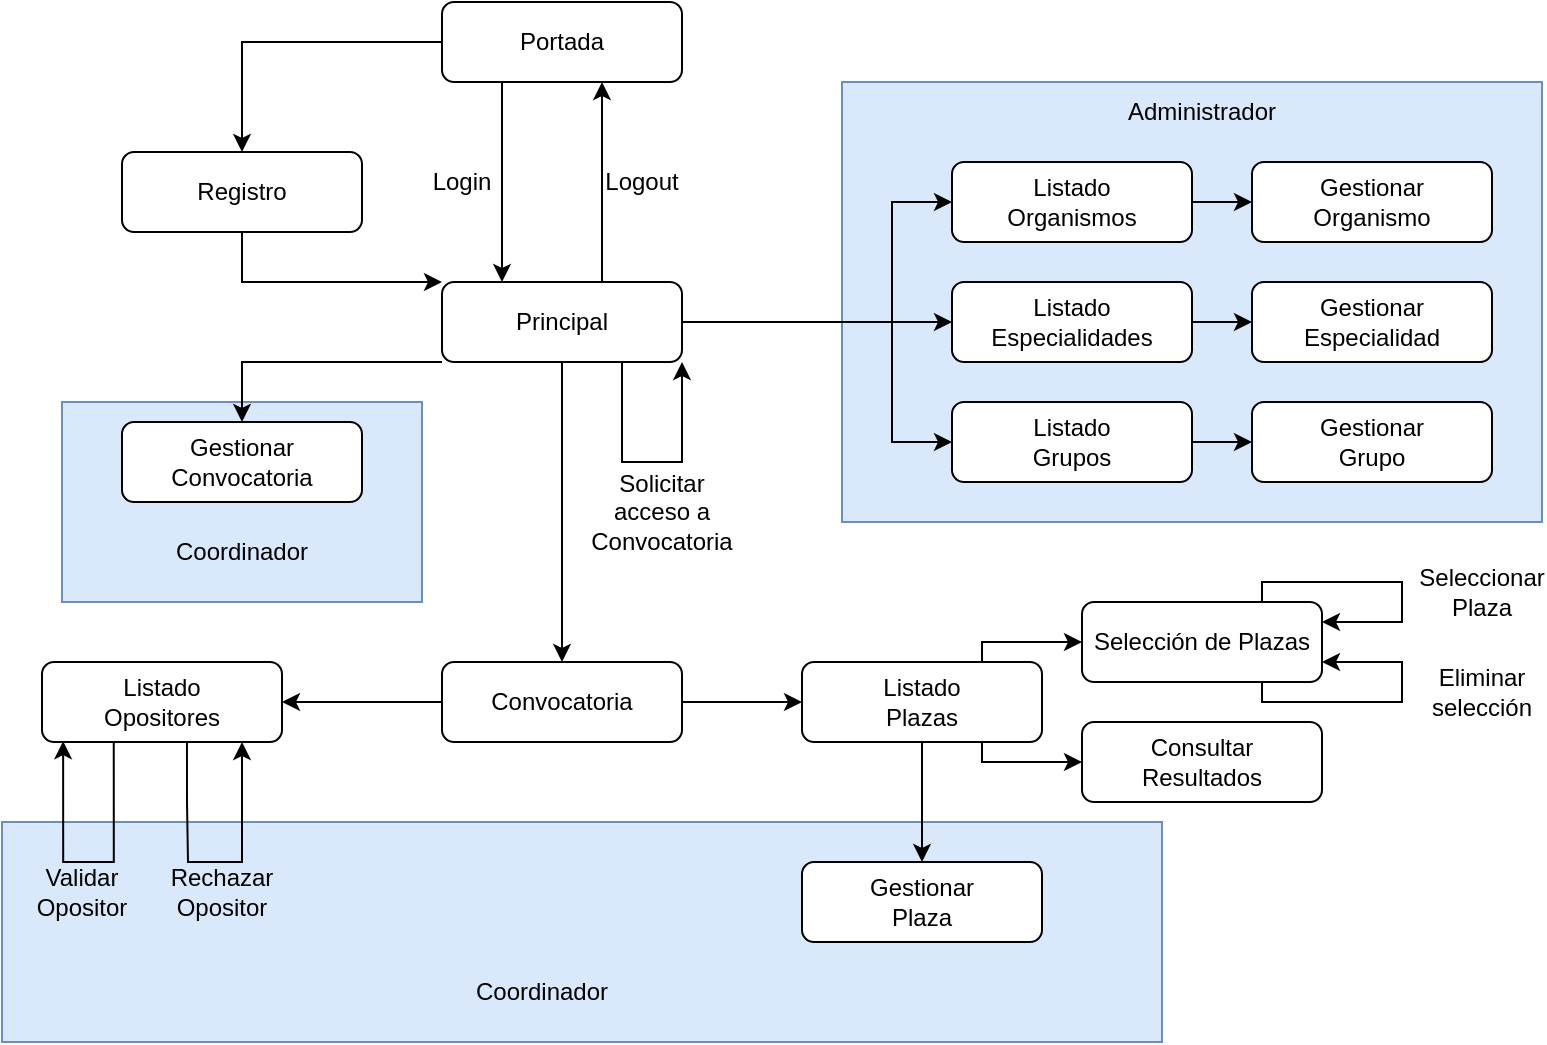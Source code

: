 <mxfile version="18.0.1" type="github">
  <diagram id="C5RBs43oDa-KdzZeNtuy" name="Page-1">
    <mxGraphModel dx="1422" dy="752" grid="1" gridSize="10" guides="1" tooltips="1" connect="1" arrows="1" fold="1" page="1" pageScale="1" pageWidth="827" pageHeight="1169" math="0" shadow="0">
      <root>
        <mxCell id="WIyWlLk6GJQsqaUBKTNV-0" />
        <mxCell id="WIyWlLk6GJQsqaUBKTNV-1" parent="WIyWlLk6GJQsqaUBKTNV-0" />
        <mxCell id="y31cm-2K5V9dVgdJCUjz-46" value="" style="rounded=0;whiteSpace=wrap;html=1;fillColor=#DAE8FC;strokeColor=#6c8ebf;" parent="WIyWlLk6GJQsqaUBKTNV-1" vertex="1">
          <mxGeometry x="80" y="230" width="180" height="100" as="geometry" />
        </mxCell>
        <mxCell id="y31cm-2K5V9dVgdJCUjz-44" value="" style="rounded=0;whiteSpace=wrap;html=1;fillColor=#DAE8FC;strokeColor=#6c8ebf;" parent="WIyWlLk6GJQsqaUBKTNV-1" vertex="1">
          <mxGeometry x="50" y="440" width="580" height="110" as="geometry" />
        </mxCell>
        <mxCell id="y31cm-2K5V9dVgdJCUjz-28" value="" style="rounded=0;whiteSpace=wrap;html=1;fillColor=#DAE8FC;strokeColor=#6c8ebf;" parent="WIyWlLk6GJQsqaUBKTNV-1" vertex="1">
          <mxGeometry x="470" y="70" width="350" height="220" as="geometry" />
        </mxCell>
        <mxCell id="y31cm-2K5V9dVgdJCUjz-13" style="edgeStyle=orthogonalEdgeStyle;rounded=0;orthogonalLoop=1;jettySize=auto;html=1;" parent="WIyWlLk6GJQsqaUBKTNV-1" source="WIyWlLk6GJQsqaUBKTNV-3" target="WIyWlLk6GJQsqaUBKTNV-7" edge="1">
          <mxGeometry relative="1" as="geometry" />
        </mxCell>
        <mxCell id="y31cm-2K5V9dVgdJCUjz-14" style="edgeStyle=orthogonalEdgeStyle;rounded=0;orthogonalLoop=1;jettySize=auto;html=1;exitX=0.25;exitY=1;exitDx=0;exitDy=0;entryX=0.25;entryY=0;entryDx=0;entryDy=0;" parent="WIyWlLk6GJQsqaUBKTNV-1" source="WIyWlLk6GJQsqaUBKTNV-3" target="WIyWlLk6GJQsqaUBKTNV-12" edge="1">
          <mxGeometry relative="1" as="geometry">
            <Array as="points">
              <mxPoint x="300" y="80" />
              <mxPoint x="300" y="80" />
            </Array>
          </mxGeometry>
        </mxCell>
        <mxCell id="WIyWlLk6GJQsqaUBKTNV-3" value="Portada" style="rounded=1;whiteSpace=wrap;html=1;fontSize=12;glass=0;strokeWidth=1;shadow=0;" parent="WIyWlLk6GJQsqaUBKTNV-1" vertex="1">
          <mxGeometry x="270" y="30" width="120" height="40" as="geometry" />
        </mxCell>
        <mxCell id="y31cm-2K5V9dVgdJCUjz-15" style="edgeStyle=orthogonalEdgeStyle;rounded=0;orthogonalLoop=1;jettySize=auto;html=1;entryX=0;entryY=0;entryDx=0;entryDy=0;exitX=0.5;exitY=1;exitDx=0;exitDy=0;" parent="WIyWlLk6GJQsqaUBKTNV-1" source="WIyWlLk6GJQsqaUBKTNV-7" target="WIyWlLk6GJQsqaUBKTNV-12" edge="1">
          <mxGeometry relative="1" as="geometry">
            <mxPoint x="180" y="200" as="targetPoint" />
            <Array as="points">
              <mxPoint x="170" y="170" />
            </Array>
          </mxGeometry>
        </mxCell>
        <mxCell id="WIyWlLk6GJQsqaUBKTNV-7" value="Registro" style="rounded=1;whiteSpace=wrap;html=1;fontSize=12;glass=0;strokeWidth=1;shadow=0;" parent="WIyWlLk6GJQsqaUBKTNV-1" vertex="1">
          <mxGeometry x="110" y="105" width="120" height="40" as="geometry" />
        </mxCell>
        <mxCell id="y31cm-2K5V9dVgdJCUjz-19" style="edgeStyle=orthogonalEdgeStyle;rounded=0;orthogonalLoop=1;jettySize=auto;html=1;" parent="WIyWlLk6GJQsqaUBKTNV-1" source="WIyWlLk6GJQsqaUBKTNV-12" target="y31cm-2K5V9dVgdJCUjz-2" edge="1">
          <mxGeometry relative="1" as="geometry" />
        </mxCell>
        <mxCell id="y31cm-2K5V9dVgdJCUjz-20" style="edgeStyle=orthogonalEdgeStyle;rounded=0;orthogonalLoop=1;jettySize=auto;html=1;entryX=0;entryY=0.5;entryDx=0;entryDy=0;" parent="WIyWlLk6GJQsqaUBKTNV-1" source="WIyWlLk6GJQsqaUBKTNV-12" target="y31cm-2K5V9dVgdJCUjz-7" edge="1">
          <mxGeometry relative="1" as="geometry">
            <Array as="points">
              <mxPoint x="495" y="190" />
              <mxPoint x="495" y="130" />
            </Array>
          </mxGeometry>
        </mxCell>
        <mxCell id="y31cm-2K5V9dVgdJCUjz-21" style="edgeStyle=orthogonalEdgeStyle;rounded=0;orthogonalLoop=1;jettySize=auto;html=1;entryX=0;entryY=0.5;entryDx=0;entryDy=0;" parent="WIyWlLk6GJQsqaUBKTNV-1" source="WIyWlLk6GJQsqaUBKTNV-12" target="y31cm-2K5V9dVgdJCUjz-3" edge="1">
          <mxGeometry relative="1" as="geometry">
            <Array as="points">
              <mxPoint x="495" y="190" />
              <mxPoint x="495" y="250" />
            </Array>
          </mxGeometry>
        </mxCell>
        <mxCell id="y31cm-2K5V9dVgdJCUjz-26" style="edgeStyle=orthogonalEdgeStyle;rounded=0;orthogonalLoop=1;jettySize=auto;html=1;" parent="WIyWlLk6GJQsqaUBKTNV-1" source="WIyWlLk6GJQsqaUBKTNV-12" target="y31cm-2K5V9dVgdJCUjz-1" edge="1">
          <mxGeometry relative="1" as="geometry" />
        </mxCell>
        <mxCell id="y31cm-2K5V9dVgdJCUjz-30" style="edgeStyle=orthogonalEdgeStyle;rounded=0;orthogonalLoop=1;jettySize=auto;html=1;entryX=0.25;entryY=1;entryDx=0;entryDy=0;exitX=0.25;exitY=0;exitDx=0;exitDy=0;" parent="WIyWlLk6GJQsqaUBKTNV-1" edge="1">
          <mxGeometry relative="1" as="geometry">
            <mxPoint x="350" y="170" as="sourcePoint" />
            <mxPoint x="350" y="70" as="targetPoint" />
          </mxGeometry>
        </mxCell>
        <mxCell id="y31cm-2K5V9dVgdJCUjz-43" style="edgeStyle=orthogonalEdgeStyle;rounded=0;orthogonalLoop=1;jettySize=auto;html=1;exitX=0;exitY=1;exitDx=0;exitDy=0;entryX=0.5;entryY=0;entryDx=0;entryDy=0;" parent="WIyWlLk6GJQsqaUBKTNV-1" source="WIyWlLk6GJQsqaUBKTNV-12" target="y31cm-2K5V9dVgdJCUjz-42" edge="1">
          <mxGeometry relative="1" as="geometry">
            <Array as="points">
              <mxPoint x="170" y="210" />
            </Array>
          </mxGeometry>
        </mxCell>
        <mxCell id="y31cm-2K5V9dVgdJCUjz-48" style="edgeStyle=orthogonalEdgeStyle;rounded=0;orthogonalLoop=1;jettySize=auto;html=1;exitX=0.75;exitY=1;exitDx=0;exitDy=0;entryX=1;entryY=1;entryDx=0;entryDy=0;" parent="WIyWlLk6GJQsqaUBKTNV-1" source="WIyWlLk6GJQsqaUBKTNV-12" target="WIyWlLk6GJQsqaUBKTNV-12" edge="1">
          <mxGeometry relative="1" as="geometry">
            <mxPoint x="400" y="210" as="targetPoint" />
            <Array as="points">
              <mxPoint x="360" y="260" />
              <mxPoint x="390" y="260" />
            </Array>
          </mxGeometry>
        </mxCell>
        <mxCell id="WIyWlLk6GJQsqaUBKTNV-12" value="Principal" style="rounded=1;whiteSpace=wrap;html=1;fontSize=12;glass=0;strokeWidth=1;shadow=0;" parent="WIyWlLk6GJQsqaUBKTNV-1" vertex="1">
          <mxGeometry x="270" y="170" width="120" height="40" as="geometry" />
        </mxCell>
        <mxCell id="y31cm-2K5V9dVgdJCUjz-23" style="edgeStyle=orthogonalEdgeStyle;rounded=0;orthogonalLoop=1;jettySize=auto;html=1;exitX=0.5;exitY=1;exitDx=0;exitDy=0;entryX=0.5;entryY=0;entryDx=0;entryDy=0;" parent="WIyWlLk6GJQsqaUBKTNV-1" source="y31cm-2K5V9dVgdJCUjz-0" target="y31cm-2K5V9dVgdJCUjz-12" edge="1">
          <mxGeometry relative="1" as="geometry">
            <Array as="points">
              <mxPoint x="510" y="400" />
              <mxPoint x="510" y="440" />
            </Array>
          </mxGeometry>
        </mxCell>
        <mxCell id="y31cm-2K5V9dVgdJCUjz-53" style="edgeStyle=orthogonalEdgeStyle;rounded=0;orthogonalLoop=1;jettySize=auto;html=1;entryX=0;entryY=0.5;entryDx=0;entryDy=0;exitX=0.75;exitY=0;exitDx=0;exitDy=0;" parent="WIyWlLk6GJQsqaUBKTNV-1" source="y31cm-2K5V9dVgdJCUjz-0" target="y31cm-2K5V9dVgdJCUjz-50" edge="1">
          <mxGeometry relative="1" as="geometry">
            <Array as="points">
              <mxPoint x="540" y="350" />
              <mxPoint x="590" y="350" />
            </Array>
          </mxGeometry>
        </mxCell>
        <mxCell id="y31cm-2K5V9dVgdJCUjz-54" style="edgeStyle=orthogonalEdgeStyle;rounded=0;orthogonalLoop=1;jettySize=auto;html=1;exitX=0.75;exitY=1;exitDx=0;exitDy=0;" parent="WIyWlLk6GJQsqaUBKTNV-1" source="y31cm-2K5V9dVgdJCUjz-0" target="y31cm-2K5V9dVgdJCUjz-51" edge="1">
          <mxGeometry relative="1" as="geometry">
            <Array as="points">
              <mxPoint x="540" y="410" />
            </Array>
          </mxGeometry>
        </mxCell>
        <mxCell id="y31cm-2K5V9dVgdJCUjz-0" value="Listado &lt;br&gt;Plazas" style="rounded=1;whiteSpace=wrap;html=1;fontSize=12;glass=0;strokeWidth=1;shadow=0;" parent="WIyWlLk6GJQsqaUBKTNV-1" vertex="1">
          <mxGeometry x="450" y="360" width="120" height="40" as="geometry" />
        </mxCell>
        <mxCell id="y31cm-2K5V9dVgdJCUjz-24" style="edgeStyle=orthogonalEdgeStyle;rounded=0;orthogonalLoop=1;jettySize=auto;html=1;" parent="WIyWlLk6GJQsqaUBKTNV-1" source="y31cm-2K5V9dVgdJCUjz-1" target="y31cm-2K5V9dVgdJCUjz-0" edge="1">
          <mxGeometry relative="1" as="geometry" />
        </mxCell>
        <mxCell id="y31cm-2K5V9dVgdJCUjz-25" style="edgeStyle=orthogonalEdgeStyle;rounded=0;orthogonalLoop=1;jettySize=auto;html=1;" parent="WIyWlLk6GJQsqaUBKTNV-1" source="y31cm-2K5V9dVgdJCUjz-1" target="y31cm-2K5V9dVgdJCUjz-11" edge="1">
          <mxGeometry relative="1" as="geometry" />
        </mxCell>
        <mxCell id="y31cm-2K5V9dVgdJCUjz-1" value="Convocatoria" style="rounded=1;whiteSpace=wrap;html=1;fontSize=12;glass=0;strokeWidth=1;shadow=0;" parent="WIyWlLk6GJQsqaUBKTNV-1" vertex="1">
          <mxGeometry x="270" y="360" width="120" height="40" as="geometry" />
        </mxCell>
        <mxCell id="y31cm-2K5V9dVgdJCUjz-17" style="edgeStyle=orthogonalEdgeStyle;rounded=0;orthogonalLoop=1;jettySize=auto;html=1;" parent="WIyWlLk6GJQsqaUBKTNV-1" source="y31cm-2K5V9dVgdJCUjz-2" target="y31cm-2K5V9dVgdJCUjz-4" edge="1">
          <mxGeometry relative="1" as="geometry" />
        </mxCell>
        <mxCell id="y31cm-2K5V9dVgdJCUjz-2" value="Listado&lt;br&gt;Especialidades" style="rounded=1;whiteSpace=wrap;html=1;fontSize=12;glass=0;strokeWidth=1;shadow=0;" parent="WIyWlLk6GJQsqaUBKTNV-1" vertex="1">
          <mxGeometry x="525" y="170" width="120" height="40" as="geometry" />
        </mxCell>
        <mxCell id="y31cm-2K5V9dVgdJCUjz-18" style="edgeStyle=orthogonalEdgeStyle;rounded=0;orthogonalLoop=1;jettySize=auto;html=1;" parent="WIyWlLk6GJQsqaUBKTNV-1" source="y31cm-2K5V9dVgdJCUjz-3" target="y31cm-2K5V9dVgdJCUjz-5" edge="1">
          <mxGeometry relative="1" as="geometry" />
        </mxCell>
        <mxCell id="y31cm-2K5V9dVgdJCUjz-3" value="Listado&lt;br&gt;Grupos" style="rounded=1;whiteSpace=wrap;html=1;fontSize=12;glass=0;strokeWidth=1;shadow=0;" parent="WIyWlLk6GJQsqaUBKTNV-1" vertex="1">
          <mxGeometry x="525" y="230" width="120" height="40" as="geometry" />
        </mxCell>
        <mxCell id="y31cm-2K5V9dVgdJCUjz-4" value="Gestionar&lt;br&gt;Especialidad" style="rounded=1;whiteSpace=wrap;html=1;fontSize=12;glass=0;strokeWidth=1;shadow=0;" parent="WIyWlLk6GJQsqaUBKTNV-1" vertex="1">
          <mxGeometry x="675" y="170" width="120" height="40" as="geometry" />
        </mxCell>
        <mxCell id="y31cm-2K5V9dVgdJCUjz-5" value="Gestionar&lt;br&gt;Grupo" style="rounded=1;whiteSpace=wrap;html=1;fontSize=12;glass=0;strokeWidth=1;shadow=0;" parent="WIyWlLk6GJQsqaUBKTNV-1" vertex="1">
          <mxGeometry x="675" y="230" width="120" height="40" as="geometry" />
        </mxCell>
        <mxCell id="y31cm-2K5V9dVgdJCUjz-6" value="Gestionar&lt;br&gt;Organismo" style="rounded=1;whiteSpace=wrap;html=1;fontSize=12;glass=0;strokeWidth=1;shadow=0;" parent="WIyWlLk6GJQsqaUBKTNV-1" vertex="1">
          <mxGeometry x="675" y="110" width="120" height="40" as="geometry" />
        </mxCell>
        <mxCell id="y31cm-2K5V9dVgdJCUjz-16" style="edgeStyle=orthogonalEdgeStyle;rounded=0;orthogonalLoop=1;jettySize=auto;html=1;" parent="WIyWlLk6GJQsqaUBKTNV-1" source="y31cm-2K5V9dVgdJCUjz-7" target="y31cm-2K5V9dVgdJCUjz-6" edge="1">
          <mxGeometry relative="1" as="geometry" />
        </mxCell>
        <mxCell id="y31cm-2K5V9dVgdJCUjz-7" value="Listado&lt;br&gt;Organismos" style="rounded=1;whiteSpace=wrap;html=1;fontSize=12;glass=0;strokeWidth=1;shadow=0;" parent="WIyWlLk6GJQsqaUBKTNV-1" vertex="1">
          <mxGeometry x="525" y="110" width="120" height="40" as="geometry" />
        </mxCell>
        <mxCell id="y31cm-2K5V9dVgdJCUjz-35" style="edgeStyle=orthogonalEdgeStyle;rounded=0;orthogonalLoop=1;jettySize=auto;html=1;entryX=0.088;entryY=0.99;entryDx=0;entryDy=0;exitX=0.299;exitY=1.014;exitDx=0;exitDy=0;entryPerimeter=0;exitPerimeter=0;" parent="WIyWlLk6GJQsqaUBKTNV-1" source="y31cm-2K5V9dVgdJCUjz-11" target="y31cm-2K5V9dVgdJCUjz-11" edge="1">
          <mxGeometry relative="1" as="geometry">
            <mxPoint x="95" y="490" as="targetPoint" />
            <Array as="points">
              <mxPoint x="106" y="460" />
              <mxPoint x="81" y="460" />
            </Array>
          </mxGeometry>
        </mxCell>
        <mxCell id="y31cm-2K5V9dVgdJCUjz-11" value="Listado &lt;br&gt;Opositores" style="rounded=1;whiteSpace=wrap;html=1;fontSize=12;glass=0;strokeWidth=1;shadow=0;" parent="WIyWlLk6GJQsqaUBKTNV-1" vertex="1">
          <mxGeometry x="70" y="360" width="120" height="40" as="geometry" />
        </mxCell>
        <mxCell id="y31cm-2K5V9dVgdJCUjz-12" value="Gestionar&lt;br&gt;Plaza" style="rounded=1;whiteSpace=wrap;html=1;fontSize=12;glass=0;strokeWidth=1;shadow=0;" parent="WIyWlLk6GJQsqaUBKTNV-1" vertex="1">
          <mxGeometry x="450" y="460" width="120" height="40" as="geometry" />
        </mxCell>
        <mxCell id="y31cm-2K5V9dVgdJCUjz-29" value="Administrador" style="text;html=1;strokeColor=none;fillColor=none;align=center;verticalAlign=middle;whiteSpace=wrap;rounded=0;" parent="WIyWlLk6GJQsqaUBKTNV-1" vertex="1">
          <mxGeometry x="620" y="70" width="60" height="30" as="geometry" />
        </mxCell>
        <mxCell id="y31cm-2K5V9dVgdJCUjz-31" value="Login" style="text;html=1;strokeColor=none;fillColor=none;align=center;verticalAlign=middle;whiteSpace=wrap;rounded=0;" parent="WIyWlLk6GJQsqaUBKTNV-1" vertex="1">
          <mxGeometry x="250" y="105" width="60" height="30" as="geometry" />
        </mxCell>
        <mxCell id="y31cm-2K5V9dVgdJCUjz-32" value="Logout" style="text;html=1;strokeColor=none;fillColor=none;align=center;verticalAlign=middle;whiteSpace=wrap;rounded=0;" parent="WIyWlLk6GJQsqaUBKTNV-1" vertex="1">
          <mxGeometry x="340" y="105" width="60" height="30" as="geometry" />
        </mxCell>
        <mxCell id="y31cm-2K5V9dVgdJCUjz-36" value="Validar Opositor" style="text;html=1;strokeColor=none;fillColor=none;align=center;verticalAlign=middle;whiteSpace=wrap;rounded=0;" parent="WIyWlLk6GJQsqaUBKTNV-1" vertex="1">
          <mxGeometry x="60" y="460" width="60" height="30" as="geometry" />
        </mxCell>
        <mxCell id="y31cm-2K5V9dVgdJCUjz-42" value="Gestionar&lt;br&gt;Convocatoria" style="rounded=1;whiteSpace=wrap;html=1;fontSize=12;glass=0;strokeWidth=1;shadow=0;" parent="WIyWlLk6GJQsqaUBKTNV-1" vertex="1">
          <mxGeometry x="110" y="240" width="120" height="40" as="geometry" />
        </mxCell>
        <mxCell id="y31cm-2K5V9dVgdJCUjz-45" value="Coordinador" style="text;html=1;strokeColor=none;fillColor=none;align=center;verticalAlign=middle;whiteSpace=wrap;rounded=0;" parent="WIyWlLk6GJQsqaUBKTNV-1" vertex="1">
          <mxGeometry x="290" y="510" width="60" height="30" as="geometry" />
        </mxCell>
        <mxCell id="y31cm-2K5V9dVgdJCUjz-47" value="Coordinador" style="text;html=1;strokeColor=none;fillColor=none;align=center;verticalAlign=middle;whiteSpace=wrap;rounded=0;" parent="WIyWlLk6GJQsqaUBKTNV-1" vertex="1">
          <mxGeometry x="140" y="290" width="60" height="30" as="geometry" />
        </mxCell>
        <mxCell id="y31cm-2K5V9dVgdJCUjz-49" value="Solicitar acceso a Convocatoria" style="text;html=1;strokeColor=none;fillColor=none;align=center;verticalAlign=middle;whiteSpace=wrap;rounded=0;" parent="WIyWlLk6GJQsqaUBKTNV-1" vertex="1">
          <mxGeometry x="350" y="270" width="60" height="30" as="geometry" />
        </mxCell>
        <mxCell id="rOFcH4AHJDC6u8_yPqJy-4" style="edgeStyle=orthogonalEdgeStyle;rounded=0;orthogonalLoop=1;jettySize=auto;html=1;exitX=1;exitY=0;exitDx=0;exitDy=0;" edge="1" parent="WIyWlLk6GJQsqaUBKTNV-1" source="y31cm-2K5V9dVgdJCUjz-50">
          <mxGeometry relative="1" as="geometry">
            <mxPoint x="709.857" y="330" as="targetPoint" />
          </mxGeometry>
        </mxCell>
        <mxCell id="y31cm-2K5V9dVgdJCUjz-50" value="Selección de Plazas" style="rounded=1;whiteSpace=wrap;html=1;fontSize=12;glass=0;strokeWidth=1;shadow=0;" parent="WIyWlLk6GJQsqaUBKTNV-1" vertex="1">
          <mxGeometry x="590" y="330" width="120" height="40" as="geometry" />
        </mxCell>
        <mxCell id="y31cm-2K5V9dVgdJCUjz-51" value="Consultar &lt;br&gt;Resultados" style="rounded=1;whiteSpace=wrap;html=1;fontSize=12;glass=0;strokeWidth=1;shadow=0;" parent="WIyWlLk6GJQsqaUBKTNV-1" vertex="1">
          <mxGeometry x="590" y="390" width="120" height="40" as="geometry" />
        </mxCell>
        <mxCell id="rOFcH4AHJDC6u8_yPqJy-0" style="edgeStyle=orthogonalEdgeStyle;rounded=0;orthogonalLoop=1;jettySize=auto;html=1;exitX=0.604;exitY=0.99;exitDx=0;exitDy=0;exitPerimeter=0;" edge="1" parent="WIyWlLk6GJQsqaUBKTNV-1" source="y31cm-2K5V9dVgdJCUjz-11">
          <mxGeometry relative="1" as="geometry">
            <mxPoint x="170" y="400" as="targetPoint" />
            <Array as="points">
              <mxPoint x="143" y="430" />
              <mxPoint x="143" y="430" />
              <mxPoint x="143" y="460" />
              <mxPoint x="170" y="460" />
            </Array>
            <mxPoint x="150" y="430" as="sourcePoint" />
          </mxGeometry>
        </mxCell>
        <mxCell id="rOFcH4AHJDC6u8_yPqJy-1" value="Rechazar Opositor" style="text;html=1;strokeColor=none;fillColor=none;align=center;verticalAlign=middle;whiteSpace=wrap;rounded=0;" vertex="1" parent="WIyWlLk6GJQsqaUBKTNV-1">
          <mxGeometry x="130" y="460" width="60" height="30" as="geometry" />
        </mxCell>
        <mxCell id="rOFcH4AHJDC6u8_yPqJy-2" style="edgeStyle=orthogonalEdgeStyle;rounded=0;orthogonalLoop=1;jettySize=auto;html=1;" edge="1" parent="WIyWlLk6GJQsqaUBKTNV-1">
          <mxGeometry relative="1" as="geometry">
            <mxPoint x="710" y="340" as="targetPoint" />
            <Array as="points">
              <mxPoint x="680" y="320" />
              <mxPoint x="750" y="320" />
              <mxPoint x="750" y="340" />
            </Array>
            <mxPoint x="680" y="330" as="sourcePoint" />
          </mxGeometry>
        </mxCell>
        <mxCell id="rOFcH4AHJDC6u8_yPqJy-3" style="edgeStyle=orthogonalEdgeStyle;rounded=0;orthogonalLoop=1;jettySize=auto;html=1;entryX=1;entryY=0.75;entryDx=0;entryDy=0;" edge="1" parent="WIyWlLk6GJQsqaUBKTNV-1" target="y31cm-2K5V9dVgdJCUjz-50">
          <mxGeometry relative="1" as="geometry">
            <mxPoint x="710" y="350" as="targetPoint" />
            <Array as="points">
              <mxPoint x="680" y="380" />
              <mxPoint x="750" y="380" />
              <mxPoint x="750" y="360" />
            </Array>
            <mxPoint x="680" y="370" as="sourcePoint" />
          </mxGeometry>
        </mxCell>
        <mxCell id="rOFcH4AHJDC6u8_yPqJy-5" value="Seleccionar Plaza" style="text;html=1;strokeColor=none;fillColor=none;align=center;verticalAlign=middle;whiteSpace=wrap;rounded=0;" vertex="1" parent="WIyWlLk6GJQsqaUBKTNV-1">
          <mxGeometry x="760" y="310" width="60" height="30" as="geometry" />
        </mxCell>
        <mxCell id="rOFcH4AHJDC6u8_yPqJy-6" value="Eliminar selección" style="text;html=1;strokeColor=none;fillColor=none;align=center;verticalAlign=middle;whiteSpace=wrap;rounded=0;" vertex="1" parent="WIyWlLk6GJQsqaUBKTNV-1">
          <mxGeometry x="760" y="360" width="60" height="30" as="geometry" />
        </mxCell>
      </root>
    </mxGraphModel>
  </diagram>
</mxfile>
